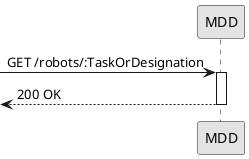 @startuml
'http://plantuml.com/skinparam.html
skinparam monochrome true
skinparam packageStyle rect
skinparam shadowing false

participant MDD as route

-> route: GET /robots/:TaskOrDesignation
activate route
  <-- route: 200 OK
  deactivate
@enduml